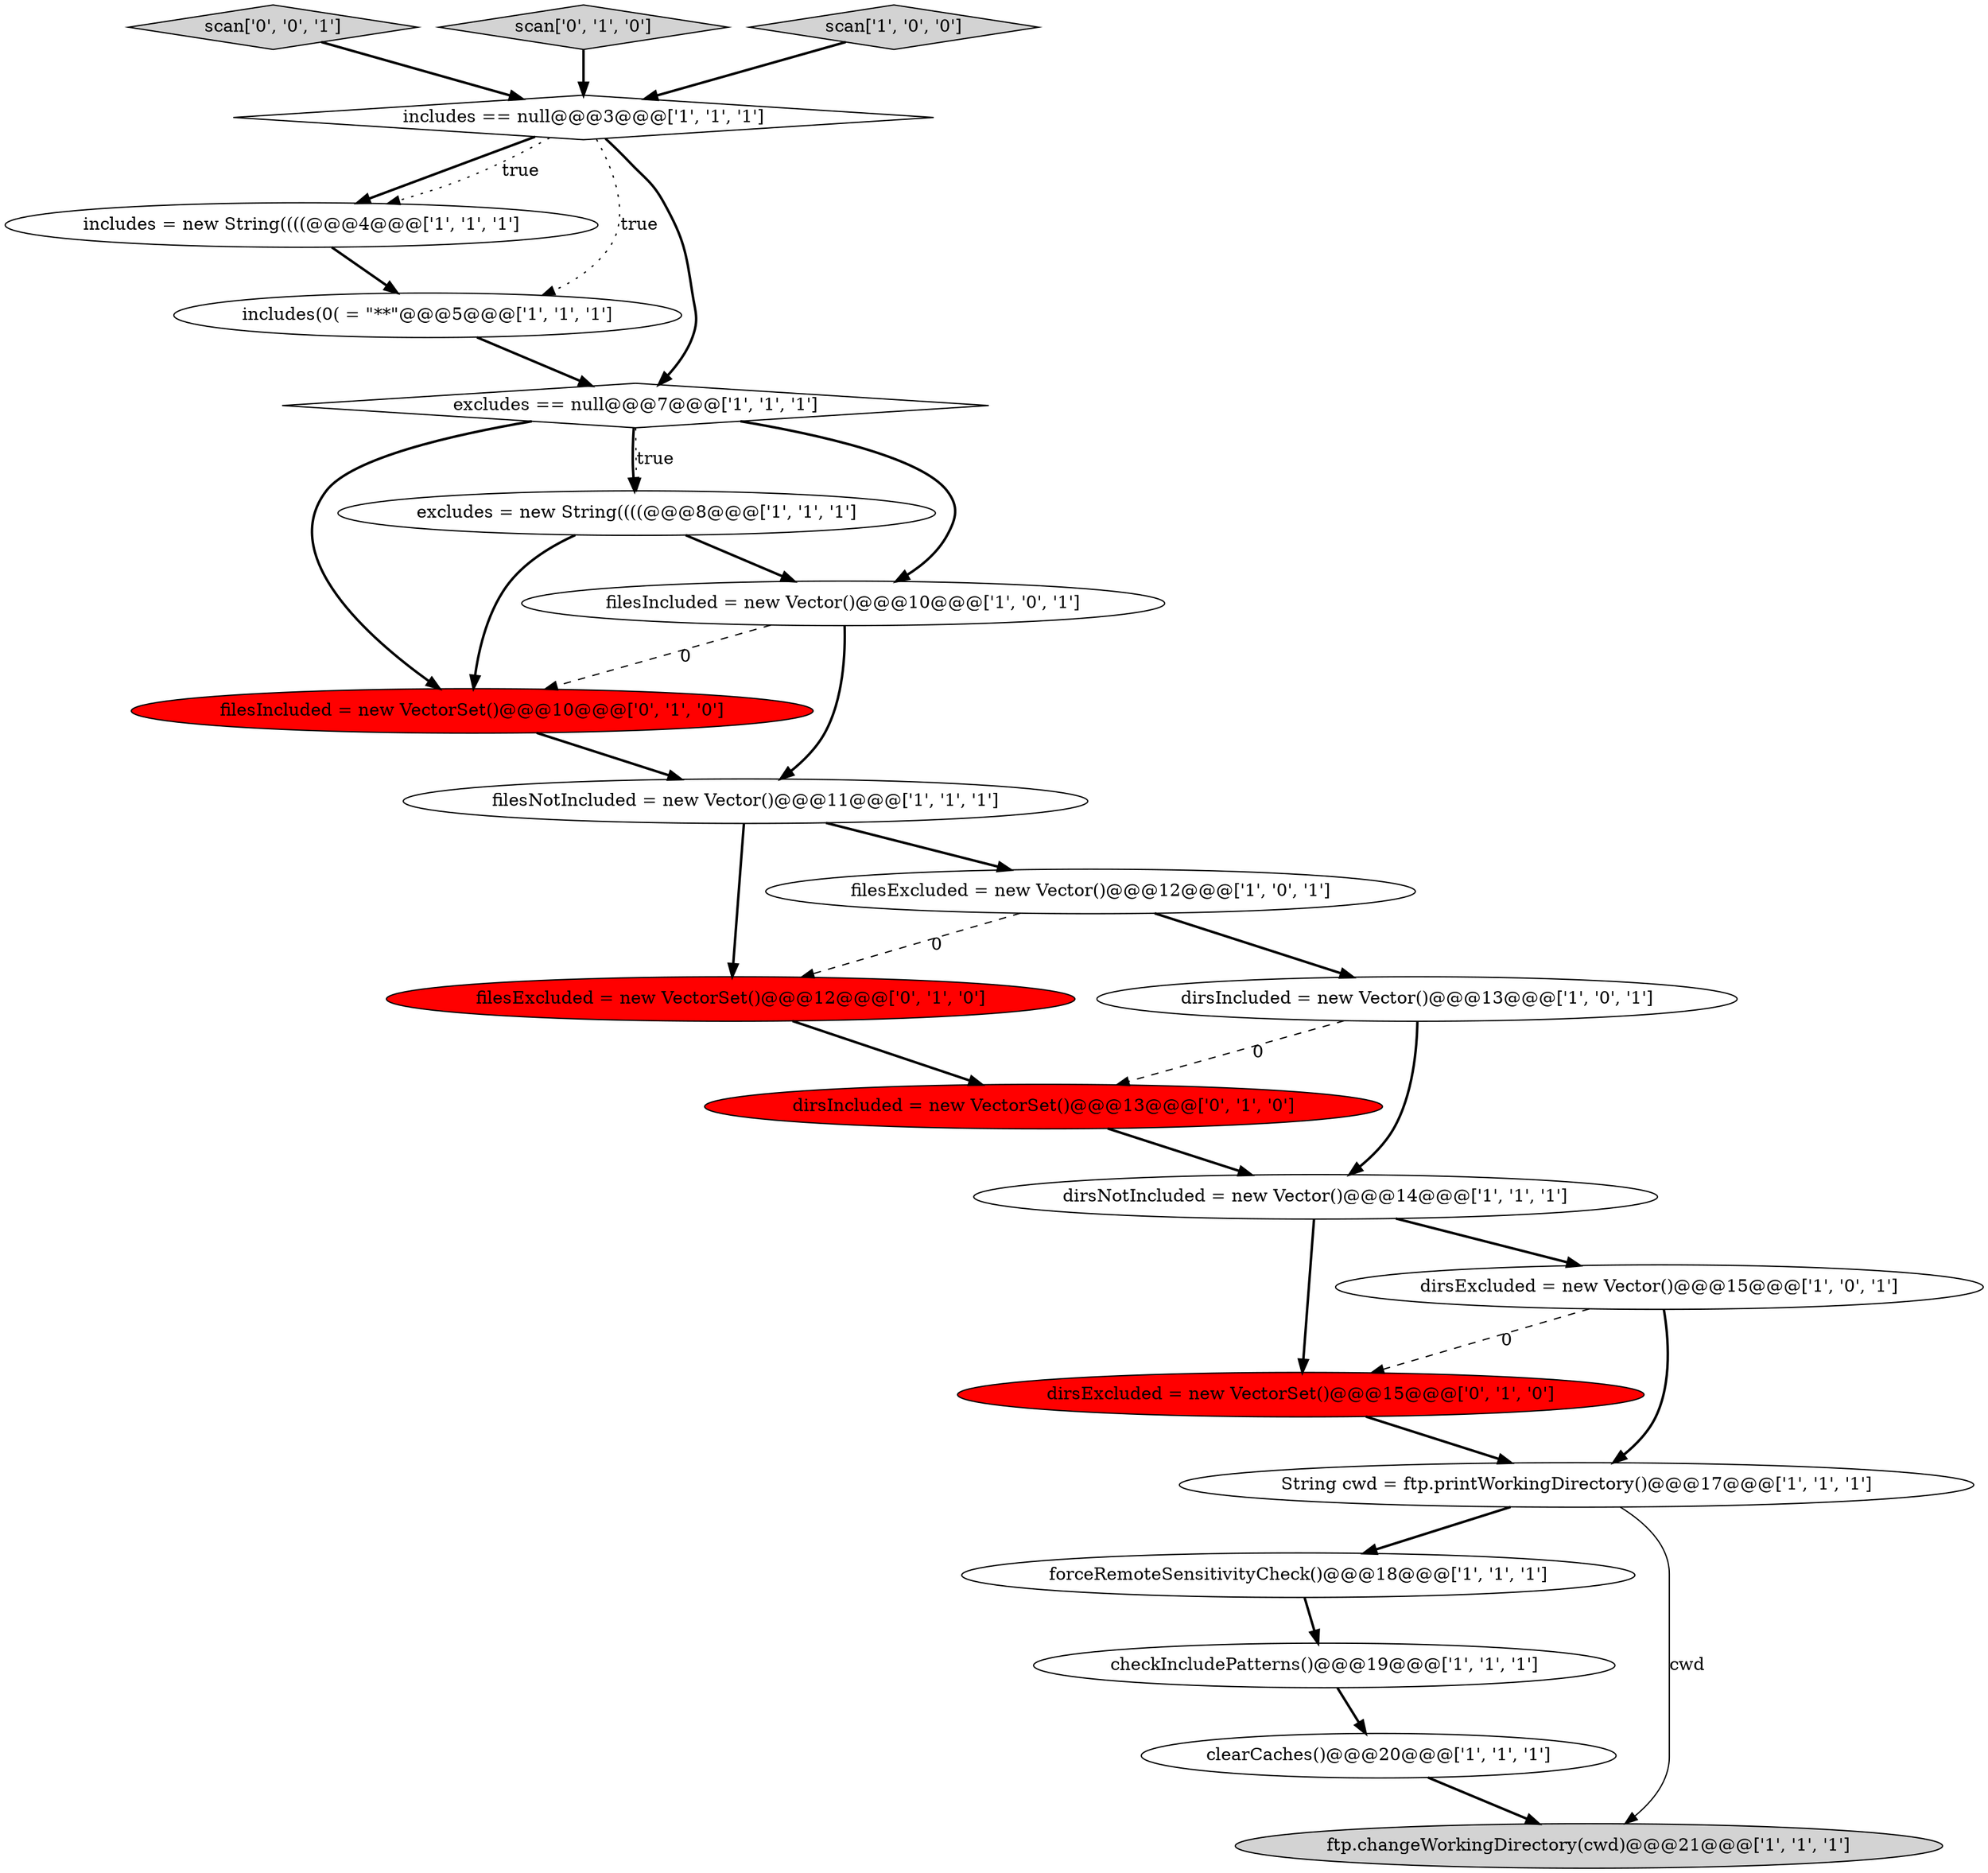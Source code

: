 digraph {
13 [style = filled, label = "checkIncludePatterns()@@@19@@@['1', '1', '1']", fillcolor = white, shape = ellipse image = "AAA0AAABBB1BBB"];
21 [style = filled, label = "dirsExcluded = new VectorSet()@@@15@@@['0', '1', '0']", fillcolor = red, shape = ellipse image = "AAA1AAABBB2BBB"];
1 [style = filled, label = "dirsExcluded = new Vector()@@@15@@@['1', '0', '1']", fillcolor = white, shape = ellipse image = "AAA0AAABBB1BBB"];
9 [style = filled, label = "clearCaches()@@@20@@@['1', '1', '1']", fillcolor = white, shape = ellipse image = "AAA0AAABBB1BBB"];
22 [style = filled, label = "scan['0', '0', '1']", fillcolor = lightgray, shape = diamond image = "AAA0AAABBB3BBB"];
19 [style = filled, label = "filesIncluded = new VectorSet()@@@10@@@['0', '1', '0']", fillcolor = red, shape = ellipse image = "AAA1AAABBB2BBB"];
6 [style = filled, label = "excludes = new String((((@@@8@@@['1', '1', '1']", fillcolor = white, shape = ellipse image = "AAA0AAABBB1BBB"];
16 [style = filled, label = "String cwd = ftp.printWorkingDirectory()@@@17@@@['1', '1', '1']", fillcolor = white, shape = ellipse image = "AAA0AAABBB1BBB"];
7 [style = filled, label = "forceRemoteSensitivityCheck()@@@18@@@['1', '1', '1']", fillcolor = white, shape = ellipse image = "AAA0AAABBB1BBB"];
3 [style = filled, label = "includes = new String((((@@@4@@@['1', '1', '1']", fillcolor = white, shape = ellipse image = "AAA0AAABBB1BBB"];
20 [style = filled, label = "dirsIncluded = new VectorSet()@@@13@@@['0', '1', '0']", fillcolor = red, shape = ellipse image = "AAA1AAABBB2BBB"];
18 [style = filled, label = "scan['0', '1', '0']", fillcolor = lightgray, shape = diamond image = "AAA0AAABBB2BBB"];
11 [style = filled, label = "scan['1', '0', '0']", fillcolor = lightgray, shape = diamond image = "AAA0AAABBB1BBB"];
17 [style = filled, label = "filesExcluded = new VectorSet()@@@12@@@['0', '1', '0']", fillcolor = red, shape = ellipse image = "AAA1AAABBB2BBB"];
14 [style = filled, label = "includes == null@@@3@@@['1', '1', '1']", fillcolor = white, shape = diamond image = "AAA0AAABBB1BBB"];
15 [style = filled, label = "filesExcluded = new Vector()@@@12@@@['1', '0', '1']", fillcolor = white, shape = ellipse image = "AAA0AAABBB1BBB"];
0 [style = filled, label = "dirsIncluded = new Vector()@@@13@@@['1', '0', '1']", fillcolor = white, shape = ellipse image = "AAA0AAABBB1BBB"];
2 [style = filled, label = "ftp.changeWorkingDirectory(cwd)@@@21@@@['1', '1', '1']", fillcolor = lightgray, shape = ellipse image = "AAA0AAABBB1BBB"];
5 [style = filled, label = "dirsNotIncluded = new Vector()@@@14@@@['1', '1', '1']", fillcolor = white, shape = ellipse image = "AAA0AAABBB1BBB"];
12 [style = filled, label = "filesIncluded = new Vector()@@@10@@@['1', '0', '1']", fillcolor = white, shape = ellipse image = "AAA0AAABBB1BBB"];
4 [style = filled, label = "includes(0( = \"**\"@@@5@@@['1', '1', '1']", fillcolor = white, shape = ellipse image = "AAA0AAABBB1BBB"];
8 [style = filled, label = "excludes == null@@@7@@@['1', '1', '1']", fillcolor = white, shape = diamond image = "AAA0AAABBB1BBB"];
10 [style = filled, label = "filesNotIncluded = new Vector()@@@11@@@['1', '1', '1']", fillcolor = white, shape = ellipse image = "AAA0AAABBB1BBB"];
7->13 [style = bold, label=""];
14->3 [style = bold, label=""];
10->15 [style = bold, label=""];
11->14 [style = bold, label=""];
9->2 [style = bold, label=""];
8->19 [style = bold, label=""];
16->7 [style = bold, label=""];
19->10 [style = bold, label=""];
8->6 [style = bold, label=""];
10->17 [style = bold, label=""];
1->21 [style = dashed, label="0"];
6->19 [style = bold, label=""];
0->20 [style = dashed, label="0"];
3->4 [style = bold, label=""];
20->5 [style = bold, label=""];
5->21 [style = bold, label=""];
5->1 [style = bold, label=""];
12->10 [style = bold, label=""];
8->6 [style = dotted, label="true"];
12->19 [style = dashed, label="0"];
1->16 [style = bold, label=""];
15->0 [style = bold, label=""];
14->3 [style = dotted, label="true"];
21->16 [style = bold, label=""];
16->2 [style = solid, label="cwd"];
15->17 [style = dashed, label="0"];
4->8 [style = bold, label=""];
14->8 [style = bold, label=""];
13->9 [style = bold, label=""];
22->14 [style = bold, label=""];
14->4 [style = dotted, label="true"];
18->14 [style = bold, label=""];
8->12 [style = bold, label=""];
0->5 [style = bold, label=""];
17->20 [style = bold, label=""];
6->12 [style = bold, label=""];
}
